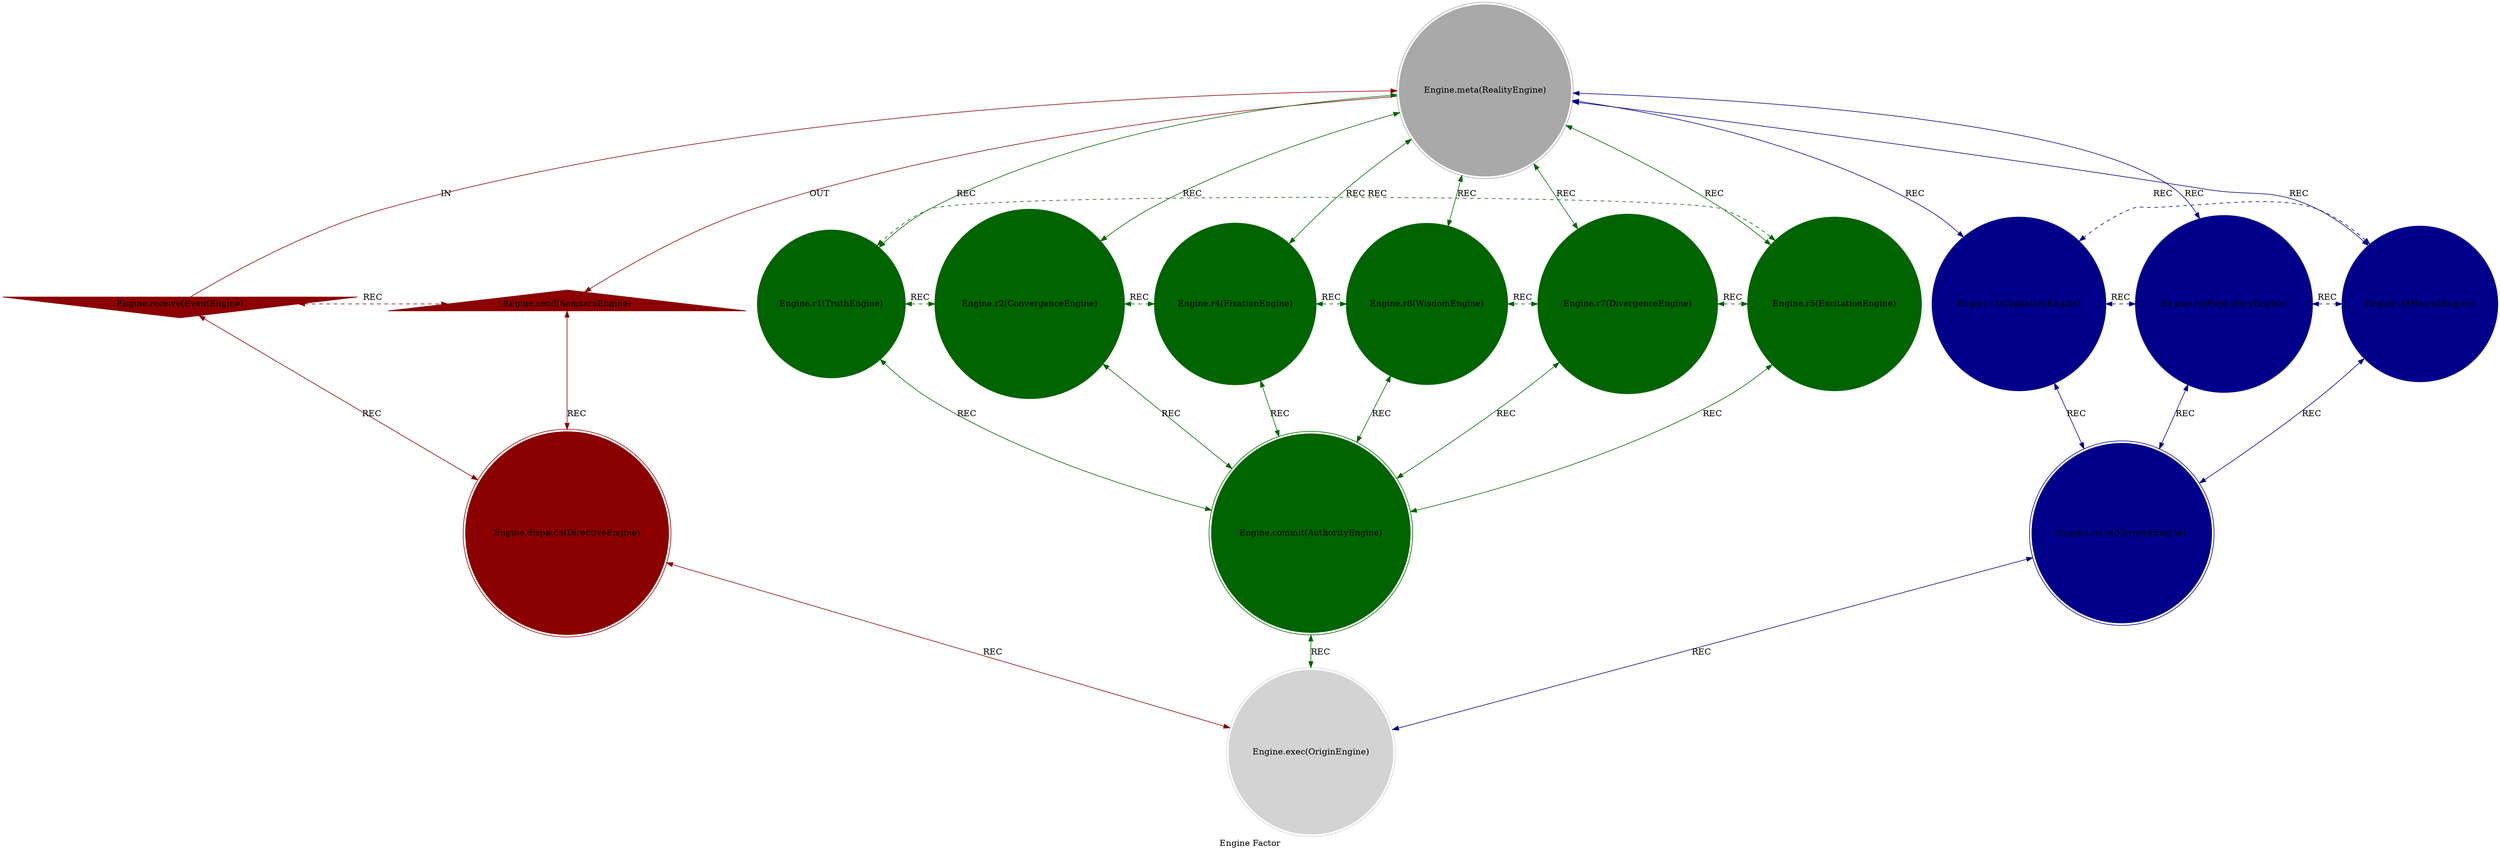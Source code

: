 strict digraph EngineFactor {
    style = filled;
    color = lightgray;
    node [shape = circle; style = filled;];
    edge [color = darkgray;];
    label = "Engine Factor";
    comment = "The cosmic symphony where all engines dance in perfect harmony across three layers of existence.";
    
    spark_a_t [label = "Engine.receive(EventEngine)";comment = "{{description}}";shape = invtriangle;color = darkred;];
    spark_0_t [label = "Engine.meta(RealityEngine)";comment = "{{description}}";shape = doublecircle;color = darkgray;];
    spark_b_t [label = "Engine.send(SamsaraEngine)";comment = "{{description}}";shape = triangle;color = darkred;];
    
    spark_1_t [label = "Engine.r1(TruthEngine)";comment = "{{description}}";color = darkgreen;];
    spark_2_t [label = "Engine.r2(ConvergenceEngine)";comment = "{{description}}";color = darkgreen;];
    spark_4_t [label = "Engine.r4(FixationEngine)";comment = "{{description}}";color = darkgreen;];
    spark_8_t [label = "Engine.r8(WisdomEngine)";comment = "{{description}}";color = darkgreen;];
    spark_7_t [label = "Engine.r7(DivergenceEngine)";comment = "{{description}}";color = darkgreen;];
    spark_5_t [label = "Engine.r5(ExcitationEngine)";comment = "{{description}}";color = darkgreen;];
    
    spark_3_t [label = "Engine.r3(CapabilityEngine)";comment = "{{description}}";color = darkblue;];
    spark_6_t [label = "Engine.r6(RepositoryEngine)";comment = "{{description}}";color = darkblue;];
    spark_9_t [label = "Engine.r9(HaomaEngine)";comment = "{{description}}";color = darkblue;];
    
    spark_c_t [label = "Engine.dispatch(DirectiveEngine)";comment = "{{description}}";shape = doublecircle;color = darkred;];
    spark_d_t [label = "Engine.commit(AuthorityEngine)";comment = "{{description}}";shape = doublecircle;color = darkgreen;];
    spark_e_t [label = "Engine.serve(CorporaEngine)";comment = "{{description}}";shape = doublecircle;color = darkblue;];
    spark_f_t [label = "Engine.exec(OriginEngine)";comment = "{{description}}";shape = doublecircle;color = lightgray;];
    
    spark_a_t -> spark_0_t [label = "IN"; comment = "{{description}}"; color = darkred; constraint = false;];
    spark_0_t -> spark_b_t [label = "OUT"; comment = "{{description}}"; color = darkred;];
    spark_a_t -> spark_c_t [label = "REC"; comment = "{{description}}"; color = darkred; dir = both;];
    spark_b_t -> spark_c_t [label = "REC"; comment = "{{description}}"; color = darkred; dir = both;];
    spark_a_t -> spark_b_t [label = "REC"; comment = "{{description}}"; color = darkred; dir = both; style = dashed; constraint = false;];
    
    spark_0_t -> spark_1_t [label = "REC"; comment = "{{description}}"; color = darkgreen; dir = both;];
    spark_0_t -> spark_2_t [label = "REC"; comment = "{{description}}"; color = darkgreen; dir = both;];
    spark_0_t -> spark_4_t [label = "REC"; comment = "{{description}}"; color = darkgreen; dir = both;];
    spark_0_t -> spark_8_t [label = "REC"; comment = "{{description}}"; color = darkgreen; dir = both;];
    spark_0_t -> spark_7_t [label = "REC"; comment = "{{description}}"; color = darkgreen; dir = both;];
    spark_0_t -> spark_5_t [label = "REC"; comment = "{{description}}"; color = darkgreen; dir = both;];
    
    spark_1_t -> spark_2_t [label = "REC"; comment = "{{description}}"; color = darkgreen; dir = both; style = dashed; constraint = false;];
    spark_2_t -> spark_4_t [label = "REC"; comment = "{{description}}"; color = darkgreen; dir = both; style = dashed; constraint = false;];
    spark_4_t -> spark_8_t [label = "REC"; comment = "{{description}}"; color = darkgreen; dir = both; style = dashed; constraint = false;];
    spark_8_t -> spark_7_t [label = "REC"; comment = "{{description}}"; color = darkgreen; dir = both; style = dashed; constraint = false;];
    spark_7_t -> spark_5_t [label = "REC"; comment = "{{description}}"; color = darkgreen; dir = both; style = dashed; constraint = false;];
    spark_5_t -> spark_1_t [label = "REC"; comment = "{{description}}"; color = darkgreen; dir = both; style = dashed; constraint = false;];
    
    spark_1_t -> spark_d_t [label = "REC"; comment = "{{description}}"; color = darkgreen; dir = both;];
    spark_2_t -> spark_d_t [label = "REC"; comment = "{{description}}"; color = darkgreen; dir = both;];
    spark_4_t -> spark_d_t [label = "REC"; comment = "{{description}}"; color = darkgreen; dir = both;];
    spark_8_t -> spark_d_t [label = "REC"; comment = "{{description}}"; color = darkgreen; dir = both;];
    spark_7_t -> spark_d_t [label = "REC"; comment = "{{description}}"; color = darkgreen; dir = both;];
    spark_5_t -> spark_d_t [label = "REC"; comment = "{{description}}"; color = darkgreen; dir = both;];
    
    spark_0_t -> spark_3_t [label = "REC"; comment = "{{description}}"; color = darkblue; dir = both;];
    spark_0_t -> spark_6_t [label = "REC"; comment = "{{description}}"; color = darkblue; dir = both;];
    spark_0_t -> spark_9_t [label = "REC"; comment = "{{description}}"; color = darkblue; dir = both;];
    
    spark_3_t -> spark_e_t [label = "REC"; comment = "{{description}}"; color = darkblue; dir = both;];
    spark_6_t -> spark_e_t [label = "REC"; comment = "{{description}}"; color = darkblue; dir = both;];
    spark_9_t -> spark_e_t [label = "REC"; comment = "{{description}}"; color = darkblue; dir = both;];
    
    spark_3_t -> spark_6_t [label = "REC"; comment = "{{description}}"; color = darkblue; dir = both; style = dashed; constraint = false;];
    spark_6_t -> spark_9_t [label = "REC"; comment = "{{description}}"; color = darkblue; dir = both; style = dashed; constraint = false;];
    spark_9_t -> spark_3_t [label = "REC"; comment = "{{description}}"; color = darkblue; dir = both; style = dashed; constraint = false;];
    
    spark_c_t -> spark_f_t [label = "REC"; comment = "{{description}}"; color = darkred; dir = both;];
    spark_d_t -> spark_f_t [label = "REC"; comment = "{{description}}"; color = darkgreen; dir = both;];
    spark_e_t -> spark_f_t [label = "REC"; comment = "{{description}}"; color = darkblue; dir = both;];
}